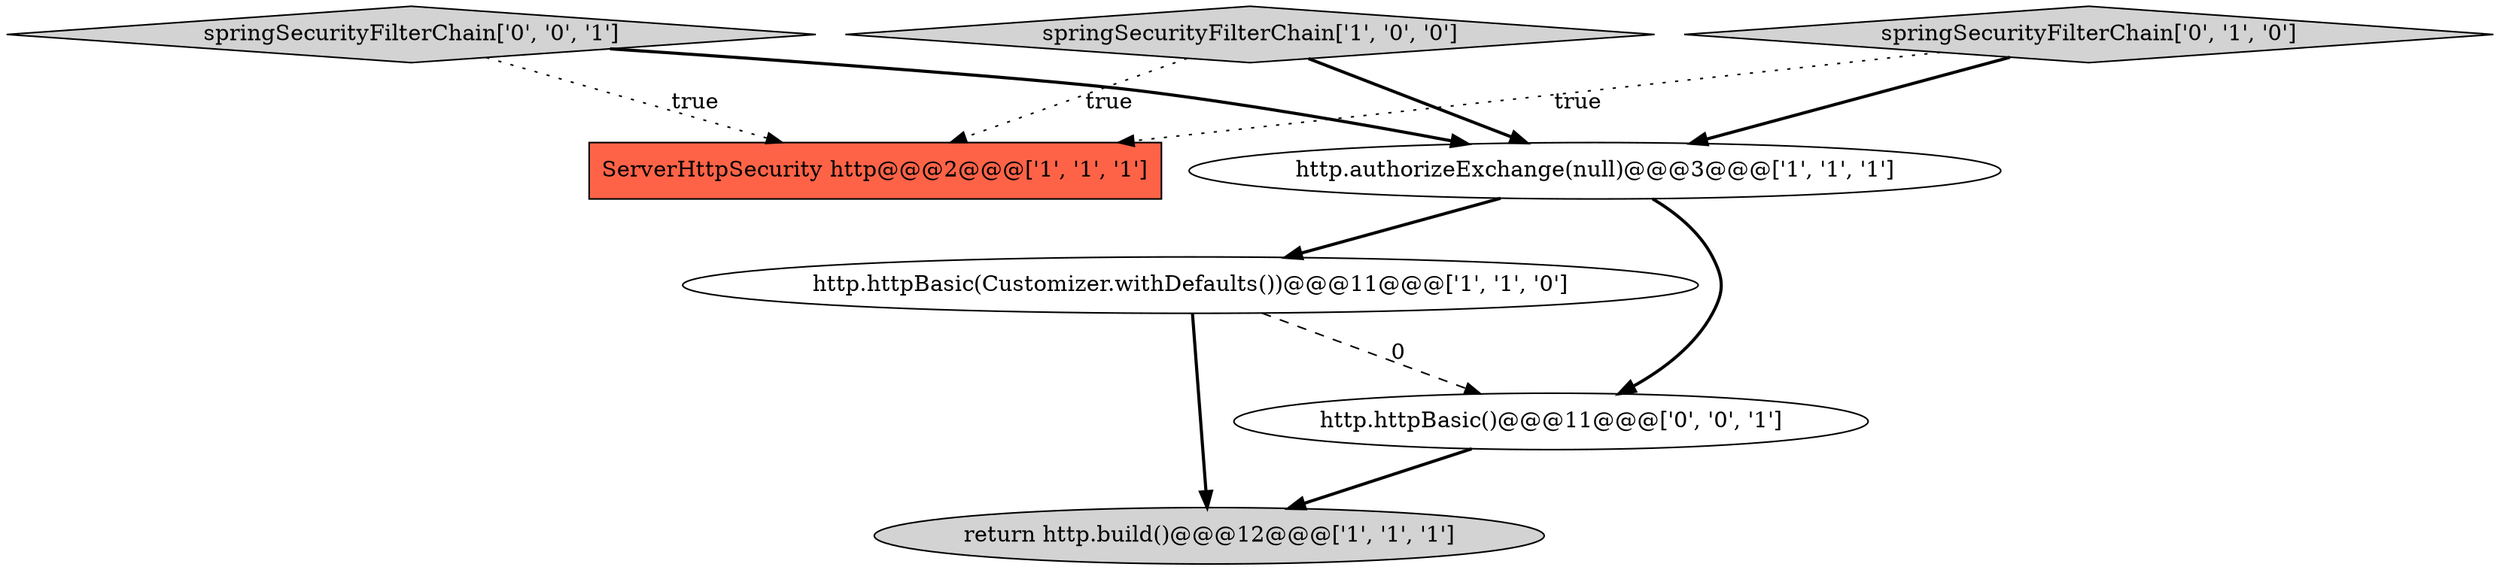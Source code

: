 digraph {
7 [style = filled, label = "springSecurityFilterChain['0', '0', '1']", fillcolor = lightgray, shape = diamond image = "AAA0AAABBB3BBB"];
4 [style = filled, label = "http.authorizeExchange(null)@@@3@@@['1', '1', '1']", fillcolor = white, shape = ellipse image = "AAA0AAABBB1BBB"];
0 [style = filled, label = "return http.build()@@@12@@@['1', '1', '1']", fillcolor = lightgray, shape = ellipse image = "AAA0AAABBB1BBB"];
1 [style = filled, label = "http.httpBasic(Customizer.withDefaults())@@@11@@@['1', '1', '0']", fillcolor = white, shape = ellipse image = "AAA0AAABBB1BBB"];
5 [style = filled, label = "springSecurityFilterChain['0', '1', '0']", fillcolor = lightgray, shape = diamond image = "AAA0AAABBB2BBB"];
3 [style = filled, label = "springSecurityFilterChain['1', '0', '0']", fillcolor = lightgray, shape = diamond image = "AAA0AAABBB1BBB"];
6 [style = filled, label = "http.httpBasic()@@@11@@@['0', '0', '1']", fillcolor = white, shape = ellipse image = "AAA0AAABBB3BBB"];
2 [style = filled, label = "ServerHttpSecurity http@@@2@@@['1', '1', '1']", fillcolor = tomato, shape = box image = "AAA0AAABBB1BBB"];
7->2 [style = dotted, label="true"];
4->1 [style = bold, label=""];
6->0 [style = bold, label=""];
1->0 [style = bold, label=""];
7->4 [style = bold, label=""];
4->6 [style = bold, label=""];
3->4 [style = bold, label=""];
1->6 [style = dashed, label="0"];
5->4 [style = bold, label=""];
3->2 [style = dotted, label="true"];
5->2 [style = dotted, label="true"];
}
